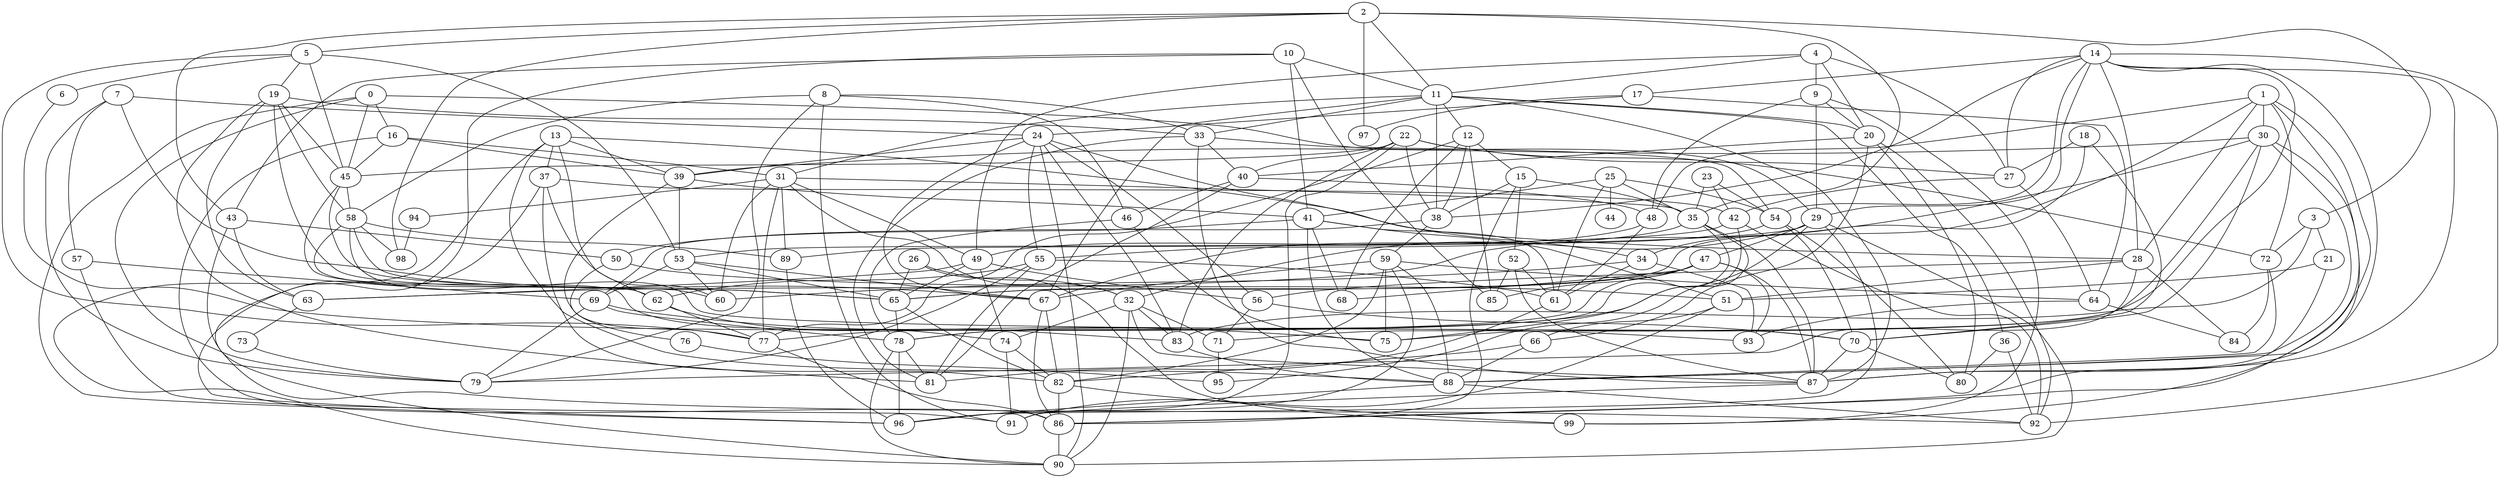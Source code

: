 strict graph "gnp_random_graph(100,0.06)" {
0;
1;
2;
3;
4;
5;
6;
7;
8;
9;
10;
11;
12;
13;
14;
15;
16;
17;
18;
19;
20;
21;
22;
23;
24;
25;
26;
27;
28;
29;
30;
31;
32;
33;
34;
35;
36;
37;
38;
39;
40;
41;
42;
43;
44;
45;
46;
47;
48;
49;
50;
51;
52;
53;
54;
55;
56;
57;
58;
59;
60;
61;
62;
63;
64;
65;
66;
67;
68;
69;
70;
71;
72;
73;
74;
75;
76;
77;
78;
79;
80;
81;
82;
83;
84;
85;
86;
87;
88;
89;
90;
91;
92;
93;
94;
95;
96;
97;
98;
99;
0 -- 16  [is_available=True, prob="0.0988605606978"];
0 -- 96  [is_available=True, prob="0.210669479016"];
0 -- 79  [is_available=True, prob="0.231979908054"];
0 -- 29  [is_available=True, prob="1.0"];
0 -- 45  [is_available=True, prob="0.491139986309"];
1 -- 65  [is_available=True, prob="0.261868287021"];
1 -- 72  [is_available=True, prob="1.0"];
1 -- 48  [is_available=True, prob="0.292789445632"];
1 -- 86  [is_available=True, prob="0.67684307785"];
1 -- 87  [is_available=True, prob="1.0"];
1 -- 28  [is_available=True, prob="0.367309050964"];
1 -- 30  [is_available=True, prob="0.368992634658"];
2 -- 97  [is_available=True, prob="1.0"];
2 -- 98  [is_available=True, prob="1.0"];
2 -- 35  [is_available=True, prob="0.37666240384"];
2 -- 5  [is_available=True, prob="0.90560397706"];
2 -- 11  [is_available=True, prob="0.034293032653"];
2 -- 43  [is_available=True, prob="0.778256994646"];
2 -- 3  [is_available=True, prob="0.906315335927"];
3 -- 72  [is_available=True, prob="0.863108947972"];
3 -- 83  [is_available=True, prob="0.710779503697"];
3 -- 21  [is_available=True, prob="0.0192039003242"];
4 -- 27  [is_available=True, prob="0.429409428268"];
4 -- 9  [is_available=True, prob="1.0"];
4 -- 11  [is_available=True, prob="0.0780629324385"];
4 -- 20  [is_available=True, prob="1.0"];
4 -- 49  [is_available=True, prob="0.584117307905"];
5 -- 6  [is_available=True, prob="0.311718378559"];
5 -- 77  [is_available=True, prob="1.0"];
5 -- 45  [is_available=True, prob="1.0"];
5 -- 19  [is_available=True, prob="0.439211968572"];
5 -- 53  [is_available=True, prob="1.0"];
6 -- 93  [is_available=True, prob="1.0"];
7 -- 24  [is_available=True, prob="0.857920180904"];
7 -- 57  [is_available=True, prob="0.0925708670574"];
7 -- 67  [is_available=True, prob="0.398699221157"];
7 -- 79  [is_available=True, prob="0.106145962834"];
8 -- 33  [is_available=True, prob="0.198119941048"];
8 -- 58  [is_available=True, prob="0.000233353942441"];
8 -- 91  [is_available=True, prob="0.221753235849"];
8 -- 46  [is_available=True, prob="1.0"];
8 -- 79  [is_available=True, prob="0.996263682966"];
9 -- 48  [is_available=True, prob="0.998466529192"];
9 -- 20  [is_available=True, prob="0.591485527146"];
9 -- 99  [is_available=True, prob="0.429223611038"];
9 -- 29  [is_available=True, prob="1.0"];
10 -- 96  [is_available=True, prob="1.0"];
10 -- 41  [is_available=True, prob="0.351131875645"];
10 -- 11  [is_available=True, prob="0.880031897748"];
10 -- 85  [is_available=True, prob="0.845139793032"];
10 -- 43  [is_available=True, prob="0.997597676506"];
11 -- 33  [is_available=True, prob="1.0"];
11 -- 67  [is_available=True, prob="0.186189140896"];
11 -- 38  [is_available=True, prob="0.858006841757"];
11 -- 12  [is_available=True, prob="1.0"];
11 -- 20  [is_available=True, prob="1.0"];
11 -- 87  [is_available=True, prob="0.376612277728"];
11 -- 36  [is_available=True, prob="0.262512920646"];
11 -- 31  [is_available=True, prob="0.672101831376"];
12 -- 68  [is_available=True, prob="0.0293587630195"];
12 -- 38  [is_available=True, prob="1.0"];
12 -- 77  [is_available=True, prob="0.0462100617366"];
12 -- 15  [is_available=True, prob="0.988777630158"];
12 -- 85  [is_available=True, prob="1.0"];
13 -- 37  [is_available=True, prob="0.503970561997"];
13 -- 39  [is_available=True, prob="1.0"];
13 -- 88  [is_available=True, prob="0.774398274737"];
13 -- 90  [is_available=True, prob="0.31957572034"];
13 -- 28  [is_available=True, prob="0.297269879953"];
13 -- 62  [is_available=True, prob="0.780053809239"];
14 -- 38  [is_available=True, prob="0.116782158225"];
14 -- 71  [is_available=True, prob="1.0"];
14 -- 92  [is_available=True, prob="0.528337958706"];
14 -- 17  [is_available=True, prob="0.569302660287"];
14 -- 54  [is_available=True, prob="0.236578666205"];
14 -- 87  [is_available=True, prob="1.0"];
14 -- 88  [is_available=True, prob="0.228251605569"];
14 -- 27  [is_available=True, prob="0.199671852166"];
14 -- 28  [is_available=True, prob="0.885979185974"];
14 -- 29  [is_available=True, prob="0.912628271236"];
15 -- 52  [is_available=True, prob="0.362163259654"];
15 -- 35  [is_available=True, prob="1.0"];
15 -- 86  [is_available=True, prob="0.603721336946"];
15 -- 38  [is_available=True, prob="1.0"];
16 -- 39  [is_available=True, prob="1.0"];
16 -- 45  [is_available=True, prob="1.0"];
16 -- 86  [is_available=True, prob="0.124794848824"];
16 -- 31  [is_available=True, prob="0.511827588505"];
17 -- 24  [is_available=True, prob="0.301808239308"];
17 -- 64  [is_available=True, prob="0.825639033921"];
17 -- 97  [is_available=True, prob="0.161549814099"];
18 -- 34  [is_available=True, prob="0.195988713953"];
18 -- 27  [is_available=True, prob="0.638112097259"];
18 -- 70  [is_available=True, prob="1.0"];
19 -- 33  [is_available=True, prob="0.435738474311"];
19 -- 45  [is_available=True, prob="0.699811094113"];
19 -- 81  [is_available=True, prob="0.455433673699"];
19 -- 58  [is_available=True, prob="0.0222502239662"];
19 -- 60  [is_available=True, prob="0.527223035402"];
19 -- 63  [is_available=True, prob="0.386056881047"];
20 -- 66  [is_available=True, prob="0.564917618012"];
20 -- 40  [is_available=True, prob="1.0"];
20 -- 80  [is_available=True, prob="0.702739558004"];
20 -- 92  [is_available=True, prob="0.334148203037"];
21 -- 51  [is_available=True, prob="0.647073050122"];
21 -- 86  [is_available=True, prob="0.914252304681"];
22 -- 96  [is_available=True, prob="0.451066911241"];
22 -- 38  [is_available=True, prob="0.894711175151"];
22 -- 40  [is_available=True, prob="1.0"];
22 -- 45  [is_available=True, prob="1.0"];
22 -- 72  [is_available=True, prob="0.422267166574"];
22 -- 83  [is_available=True, prob="0.73637100255"];
22 -- 27  [is_available=True, prob="0.169992188126"];
23 -- 42  [is_available=True, prob="1.0"];
23 -- 35  [is_available=True, prob="0.551238414431"];
23 -- 54  [is_available=True, prob="0.278778292762"];
24 -- 34  [is_available=True, prob="0.339127121247"];
24 -- 67  [is_available=True, prob="0.728560630576"];
24 -- 39  [is_available=True, prob="0.612263737356"];
24 -- 83  [is_available=True, prob="0.312391525169"];
24 -- 55  [is_available=True, prob="0.315404055757"];
24 -- 56  [is_available=True, prob="0.199301086219"];
24 -- 90  [is_available=True, prob="0.611452915675"];
25 -- 41  [is_available=True, prob="0.558512485681"];
25 -- 35  [is_available=True, prob="0.103579500286"];
25 -- 44  [is_available=True, prob="1.0"];
25 -- 61  [is_available=True, prob="0.941170989273"];
25 -- 54  [is_available=True, prob="0.406754632033"];
26 -- 32  [is_available=True, prob="0.570381805293"];
26 -- 65  [is_available=True, prob="0.753705973444"];
26 -- 99  [is_available=True, prob="0.441131330783"];
27 -- 64  [is_available=True, prob="1.0"];
27 -- 42  [is_available=True, prob="0.460360534517"];
28 -- 79  [is_available=True, prob="0.205150648422"];
28 -- 51  [is_available=True, prob="0.699870994909"];
28 -- 84  [is_available=True, prob="0.898706462787"];
28 -- 56  [is_available=True, prob="0.958406571248"];
29 -- 32  [is_available=True, prob="1.0"];
29 -- 96  [is_available=True, prob="0.743544142895"];
29 -- 47  [is_available=True, prob="0.936368590482"];
29 -- 89  [is_available=True, prob="1.0"];
29 -- 90  [is_available=True, prob="0.494214737333"];
29 -- 95  [is_available=True, prob="1.0"];
30 -- 99  [is_available=True, prob="0.897526375114"];
30 -- 70  [is_available=True, prob="0.216551366172"];
30 -- 39  [is_available=True, prob="0.833387286809"];
30 -- 75  [is_available=True, prob="0.567357106492"];
30 -- 88  [is_available=True, prob="1.0"];
30 -- 63  [is_available=True, prob="0.704159895898"];
31 -- 32  [is_available=True, prob="0.153316627057"];
31 -- 35  [is_available=True, prob="0.0115012092156"];
31 -- 77  [is_available=True, prob="0.26204873166"];
31 -- 49  [is_available=True, prob="0.378358123605"];
31 -- 89  [is_available=True, prob="1.0"];
31 -- 60  [is_available=True, prob="0.33038015436"];
31 -- 94  [is_available=True, prob="0.895091146892"];
32 -- 71  [is_available=True, prob="1.0"];
32 -- 74  [is_available=True, prob="0.744837794592"];
32 -- 83  [is_available=True, prob="0.658248459367"];
32 -- 90  [is_available=True, prob="0.606051765413"];
32 -- 87  [is_available=True, prob="1.0"];
33 -- 81  [is_available=True, prob="0.290066907097"];
33 -- 54  [is_available=True, prob="0.279295009168"];
33 -- 40  [is_available=True, prob="0.895379099547"];
33 -- 87  [is_available=True, prob="0.746487695959"];
34 -- 60  [is_available=True, prob="0.489926073061"];
34 -- 61  [is_available=True, prob="0.812840068896"];
34 -- 93  [is_available=True, prob="0.877326485044"];
35 -- 75  [is_available=True, prob="0.496754932872"];
35 -- 55  [is_available=True, prob="1.0"];
35 -- 78  [is_available=True, prob="0.674948565748"];
35 -- 87  [is_available=True, prob="0.360768070435"];
36 -- 80  [is_available=True, prob="0.921691901773"];
36 -- 92  [is_available=True, prob="0.957766514893"];
37 -- 90  [is_available=True, prob="0.99156576477"];
37 -- 42  [is_available=True, prob="0.108502669808"];
37 -- 82  [is_available=True, prob="0.0749884600559"];
37 -- 60  [is_available=True, prob="0.461532663804"];
38 -- 69  [is_available=True, prob="0.69476340472"];
38 -- 59  [is_available=True, prob="1.0"];
39 -- 41  [is_available=True, prob="0.335850591476"];
39 -- 77  [is_available=True, prob="1.0"];
39 -- 53  [is_available=True, prob="0.80829938479"];
40 -- 46  [is_available=True, prob="0.343296978314"];
40 -- 48  [is_available=True, prob="0.0846426005509"];
40 -- 81  [is_available=True, prob="1.0"];
41 -- 68  [is_available=True, prob="1.0"];
41 -- 50  [is_available=True, prob="0.451512903919"];
41 -- 51  [is_available=True, prob="0.530743067245"];
41 -- 88  [is_available=True, prob="0.322822501996"];
41 -- 61  [is_available=True, prob="0.95675642871"];
42 -- 78  [is_available=True, prob="1.0"];
42 -- 53  [is_available=True, prob="0.276933839829"];
42 -- 92  [is_available=True, prob="0.738020982407"];
43 -- 50  [is_available=True, prob="0.936285502471"];
43 -- 92  [is_available=True, prob="0.555948264193"];
43 -- 63  [is_available=True, prob="0.70350750781"];
45 -- 65  [is_available=True, prob="1.0"];
45 -- 74  [is_available=True, prob="0.261063000375"];
45 -- 58  [is_available=True, prob="0.112097944197"];
46 -- 75  [is_available=True, prob="0.554911002082"];
46 -- 78  [is_available=True, prob="0.658870809155"];
47 -- 65  [is_available=True, prob="0.343507537325"];
47 -- 68  [is_available=True, prob="1.0"];
47 -- 77  [is_available=True, prob="0.584410342622"];
47 -- 93  [is_available=True, prob="0.238289544682"];
47 -- 85  [is_available=True, prob="0.797252259426"];
47 -- 87  [is_available=True, prob="1.0"];
48 -- 61  [is_available=True, prob="0.524332316989"];
48 -- 49  [is_available=True, prob="1.0"];
49 -- 65  [is_available=True, prob="0.987463933411"];
49 -- 74  [is_available=True, prob="1.0"];
49 -- 56  [is_available=True, prob="0.962782595768"];
49 -- 63  [is_available=True, prob="1.0"];
50 -- 76  [is_available=True, prob="0.590387593758"];
50 -- 51  [is_available=True, prob="1.0"];
51 -- 66  [is_available=True, prob="1.0"];
51 -- 91  [is_available=True, prob="0.847635456012"];
52 -- 87  [is_available=True, prob="1.0"];
52 -- 61  [is_available=True, prob="0.450066219372"];
52 -- 85  [is_available=True, prob="1.0"];
53 -- 65  [is_available=True, prob="1.0"];
53 -- 67  [is_available=True, prob="0.0925146623253"];
53 -- 60  [is_available=True, prob="0.254214837598"];
53 -- 69  [is_available=True, prob="0.558655779127"];
54 -- 67  [is_available=True, prob="0.59986481028"];
54 -- 70  [is_available=True, prob="0.623504363954"];
54 -- 80  [is_available=True, prob="0.0858987798794"];
55 -- 79  [is_available=True, prob="0.596733212008"];
55 -- 81  [is_available=True, prob="0.804467978142"];
55 -- 61  [is_available=True, prob="0.223193814203"];
55 -- 62  [is_available=True, prob="0.534233939913"];
56 -- 70  [is_available=True, prob="0.640708014142"];
56 -- 71  [is_available=True, prob="0.895165413472"];
57 -- 91  [is_available=True, prob="0.473201298421"];
57 -- 69  [is_available=True, prob="0.436918119995"];
58 -- 65  [is_available=True, prob="0.145439783366"];
58 -- 98  [is_available=True, prob="0.541643360717"];
58 -- 70  [is_available=True, prob="0.696554361836"];
58 -- 89  [is_available=True, prob="0.37249115563"];
58 -- 62  [is_available=True, prob="0.187839727199"];
59 -- 64  [is_available=True, prob="1.0"];
59 -- 67  [is_available=True, prob="0.77319350596"];
59 -- 75  [is_available=True, prob="0.0860809660869"];
59 -- 82  [is_available=True, prob="0.935114867482"];
59 -- 88  [is_available=True, prob="0.248355950619"];
59 -- 91  [is_available=True, prob="1.0"];
61 -- 81  [is_available=True, prob="0.235288791932"];
62 -- 83  [is_available=True, prob="1.0"];
62 -- 77  [is_available=True, prob="0.844795796363"];
63 -- 73  [is_available=True, prob="1.0"];
64 -- 84  [is_available=True, prob="0.163951980291"];
64 -- 93  [is_available=True, prob="0.485404287477"];
65 -- 78  [is_available=True, prob="0.604770045931"];
65 -- 82  [is_available=True, prob="0.239362111802"];
66 -- 88  [is_available=True, prob="0.696065310739"];
66 -- 82  [is_available=True, prob="0.161282026865"];
67 -- 86  [is_available=True, prob="0.61991392463"];
67 -- 82  [is_available=True, prob="0.863901841694"];
69 -- 75  [is_available=True, prob="1.0"];
69 -- 78  [is_available=True, prob="0.875718864273"];
69 -- 79  [is_available=True, prob="0.331908600485"];
70 -- 80  [is_available=True, prob="0.578855548515"];
70 -- 87  [is_available=True, prob="0.465143106286"];
71 -- 95  [is_available=True, prob="0.801854903259"];
72 -- 88  [is_available=True, prob="0.39533791826"];
72 -- 84  [is_available=True, prob="0.0621286018039"];
73 -- 79  [is_available=True, prob="0.420066379144"];
74 -- 82  [is_available=True, prob="0.772001072523"];
74 -- 91  [is_available=True, prob="1.0"];
76 -- 95  [is_available=True, prob="0.586634595947"];
77 -- 86  [is_available=True, prob="0.872447240806"];
78 -- 96  [is_available=True, prob="1.0"];
78 -- 81  [is_available=True, prob="0.0379555445173"];
78 -- 90  [is_available=True, prob="1.0"];
82 -- 99  [is_available=True, prob="0.728624334719"];
82 -- 86  [is_available=True, prob="0.751237746006"];
83 -- 88  [is_available=True, prob="0.803085611229"];
86 -- 90  [is_available=True, prob="0.601912243543"];
87 -- 91  [is_available=True, prob="0.384055904705"];
88 -- 96  [is_available=True, prob="1.0"];
88 -- 92  [is_available=True, prob="0.342853768869"];
89 -- 96  [is_available=True, prob="1.0"];
94 -- 98  [is_available=True, prob="1.0"];
}
